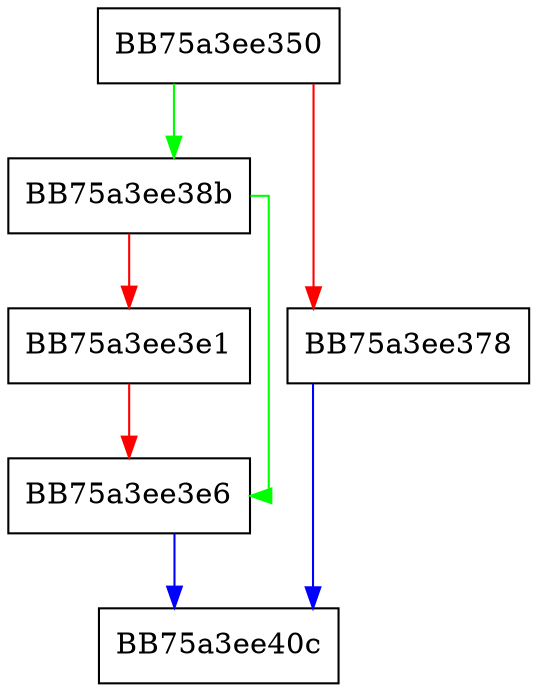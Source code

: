 digraph GetOriginalFile {
  node [shape="box"];
  graph [splines=ortho];
  BB75a3ee350 -> BB75a3ee38b [color="green"];
  BB75a3ee350 -> BB75a3ee378 [color="red"];
  BB75a3ee378 -> BB75a3ee40c [color="blue"];
  BB75a3ee38b -> BB75a3ee3e6 [color="green"];
  BB75a3ee38b -> BB75a3ee3e1 [color="red"];
  BB75a3ee3e1 -> BB75a3ee3e6 [color="red"];
  BB75a3ee3e6 -> BB75a3ee40c [color="blue"];
}